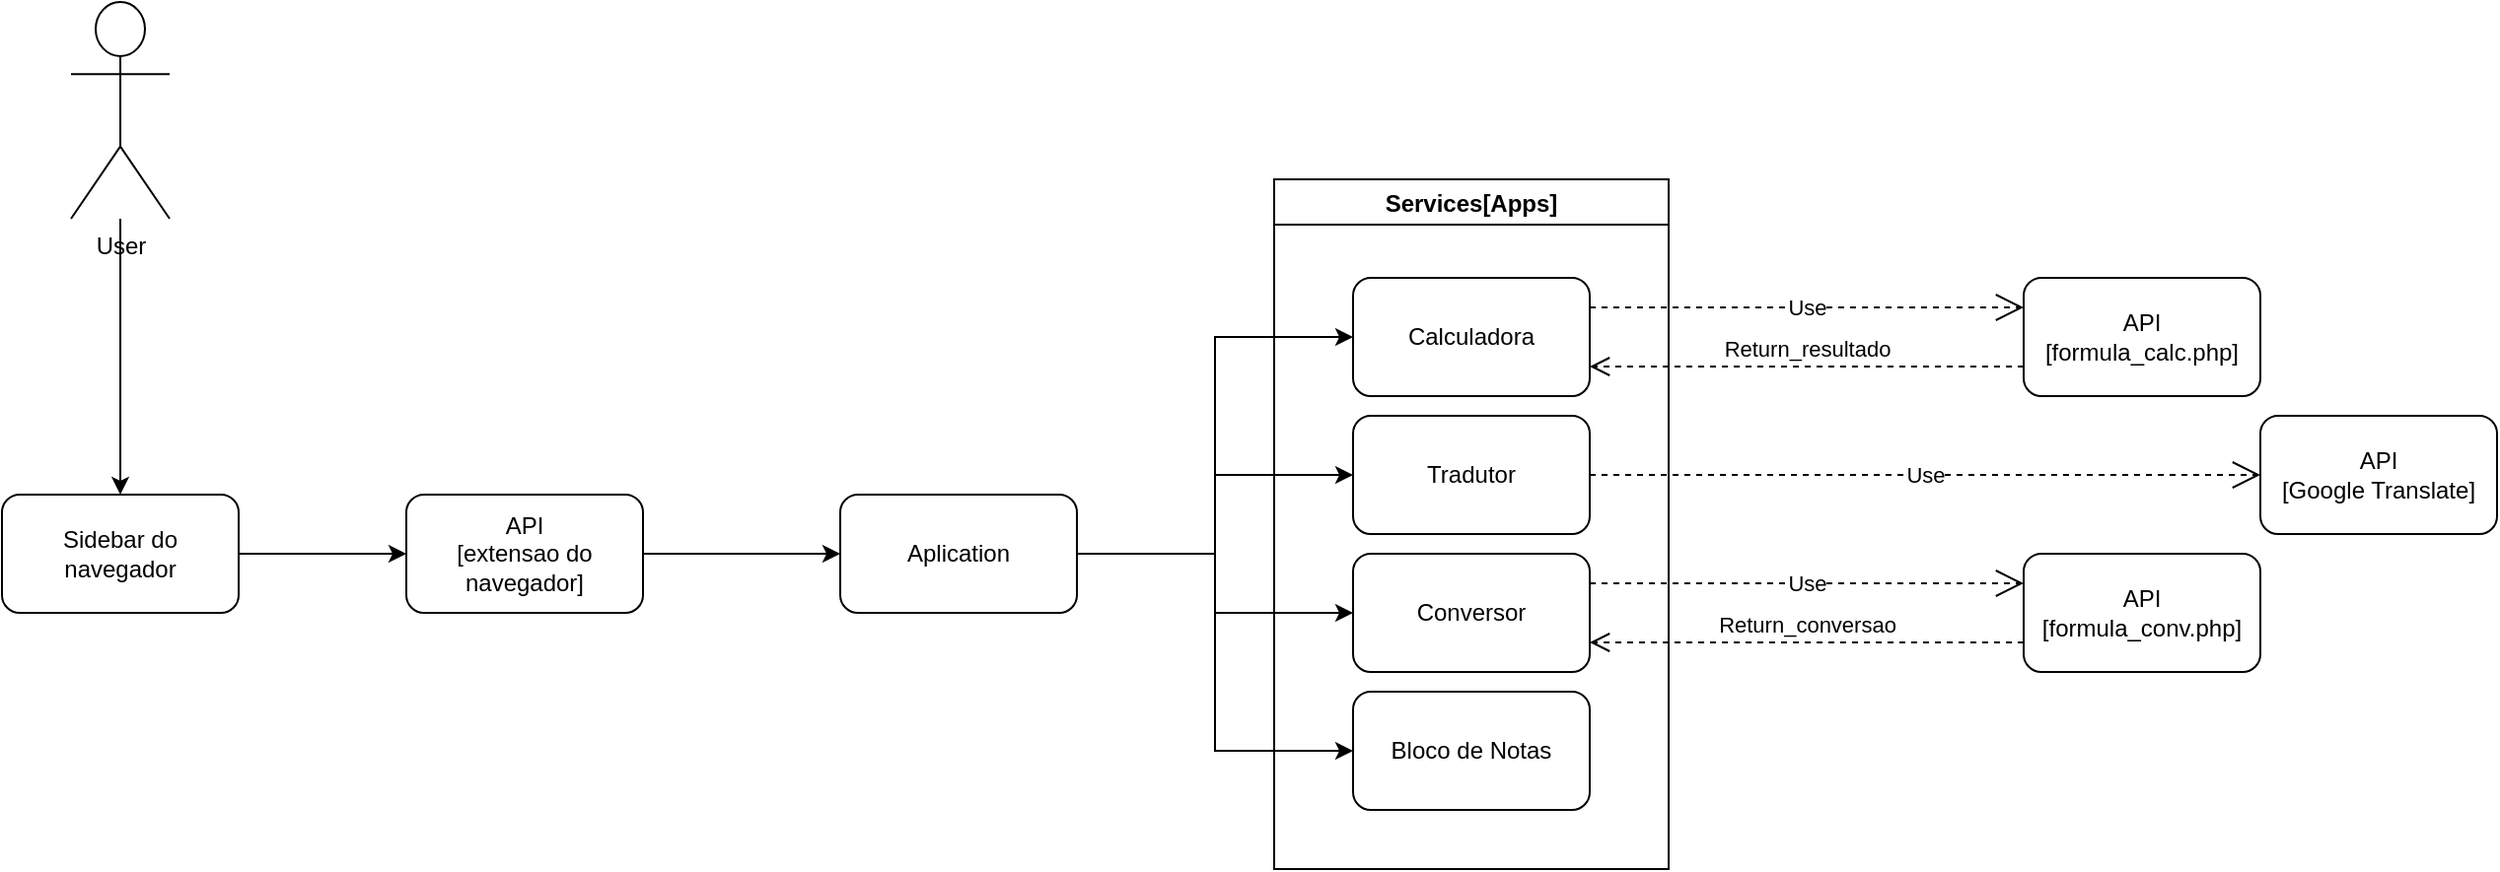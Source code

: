 <mxfile version="23.1.5" type="device">
  <diagram name="Página-1" id="j940F4hj2QMUl-P_P36t">
    <mxGraphModel dx="733" dy="446" grid="1" gridSize="10" guides="1" tooltips="1" connect="1" arrows="1" fold="1" page="1" pageScale="1" pageWidth="827" pageHeight="1169" math="0" shadow="0">
      <root>
        <mxCell id="0" />
        <mxCell id="1" parent="0" />
        <mxCell id="cSCZ9OqrcPkiXdd_0Jnn-12" value="" style="edgeStyle=orthogonalEdgeStyle;rounded=0;orthogonalLoop=1;jettySize=auto;html=1;" parent="1" source="cSCZ9OqrcPkiXdd_0Jnn-1" target="cSCZ9OqrcPkiXdd_0Jnn-11" edge="1">
          <mxGeometry relative="1" as="geometry" />
        </mxCell>
        <mxCell id="cSCZ9OqrcPkiXdd_0Jnn-1" value="API&lt;br&gt;[extensao do navegador]" style="rounded=1;whiteSpace=wrap;html=1;" parent="1" vertex="1">
          <mxGeometry x="330" y="360" width="120" height="60" as="geometry" />
        </mxCell>
        <mxCell id="cSCZ9OqrcPkiXdd_0Jnn-9" style="edgeStyle=orthogonalEdgeStyle;rounded=0;orthogonalLoop=1;jettySize=auto;html=1;entryX=0.5;entryY=0;entryDx=0;entryDy=0;" parent="1" source="cSCZ9OqrcPkiXdd_0Jnn-2" target="cSCZ9OqrcPkiXdd_0Jnn-7" edge="1">
          <mxGeometry relative="1" as="geometry" />
        </mxCell>
        <mxCell id="cSCZ9OqrcPkiXdd_0Jnn-2" value="User&lt;div&gt;&lt;br/&gt;&lt;/div&gt;" style="shape=umlActor;verticalLabelPosition=bottom;verticalAlign=top;html=1;outlineConnect=0;" parent="1" vertex="1">
          <mxGeometry x="160" y="110" width="50" height="110" as="geometry" />
        </mxCell>
        <mxCell id="cSCZ9OqrcPkiXdd_0Jnn-10" value="" style="edgeStyle=orthogonalEdgeStyle;rounded=0;orthogonalLoop=1;jettySize=auto;html=1;" parent="1" source="cSCZ9OqrcPkiXdd_0Jnn-7" target="cSCZ9OqrcPkiXdd_0Jnn-1" edge="1">
          <mxGeometry relative="1" as="geometry">
            <Array as="points">
              <mxPoint x="270" y="390" />
              <mxPoint x="270" y="390" />
            </Array>
          </mxGeometry>
        </mxCell>
        <mxCell id="cSCZ9OqrcPkiXdd_0Jnn-7" value="Sidebar do navegador" style="rounded=1;whiteSpace=wrap;html=1;" parent="1" vertex="1">
          <mxGeometry x="125" y="360" width="120" height="60" as="geometry" />
        </mxCell>
        <mxCell id="DkIEje5TWdKiEioPmd8U-2" style="edgeStyle=orthogonalEdgeStyle;rounded=0;orthogonalLoop=1;jettySize=auto;html=1;entryX=0;entryY=0.5;entryDx=0;entryDy=0;" edge="1" parent="1" source="cSCZ9OqrcPkiXdd_0Jnn-11" target="DkIEje5TWdKiEioPmd8U-1">
          <mxGeometry relative="1" as="geometry" />
        </mxCell>
        <mxCell id="DkIEje5TWdKiEioPmd8U-7" style="edgeStyle=orthogonalEdgeStyle;rounded=0;orthogonalLoop=1;jettySize=auto;html=1;entryX=0;entryY=0.5;entryDx=0;entryDy=0;" edge="1" parent="1" source="cSCZ9OqrcPkiXdd_0Jnn-11" target="DkIEje5TWdKiEioPmd8U-3">
          <mxGeometry relative="1" as="geometry" />
        </mxCell>
        <mxCell id="DkIEje5TWdKiEioPmd8U-8" style="edgeStyle=orthogonalEdgeStyle;rounded=0;orthogonalLoop=1;jettySize=auto;html=1;entryX=0;entryY=0.5;entryDx=0;entryDy=0;" edge="1" parent="1" source="cSCZ9OqrcPkiXdd_0Jnn-11" target="DkIEje5TWdKiEioPmd8U-4">
          <mxGeometry relative="1" as="geometry" />
        </mxCell>
        <mxCell id="DkIEje5TWdKiEioPmd8U-9" style="edgeStyle=orthogonalEdgeStyle;rounded=0;orthogonalLoop=1;jettySize=auto;html=1;entryX=0;entryY=0.5;entryDx=0;entryDy=0;" edge="1" parent="1" source="cSCZ9OqrcPkiXdd_0Jnn-11" target="DkIEje5TWdKiEioPmd8U-5">
          <mxGeometry relative="1" as="geometry" />
        </mxCell>
        <mxCell id="cSCZ9OqrcPkiXdd_0Jnn-11" value="Aplication" style="rounded=1;whiteSpace=wrap;html=1;" parent="1" vertex="1">
          <mxGeometry x="550" y="360" width="120" height="60" as="geometry" />
        </mxCell>
        <mxCell id="cSCZ9OqrcPkiXdd_0Jnn-27" value="Services[Apps]" style="swimlane;" parent="1" vertex="1">
          <mxGeometry x="770" y="200" width="200" height="350" as="geometry" />
        </mxCell>
        <mxCell id="DkIEje5TWdKiEioPmd8U-1" value="Calculadora" style="rounded=1;whiteSpace=wrap;html=1;" vertex="1" parent="cSCZ9OqrcPkiXdd_0Jnn-27">
          <mxGeometry x="40" y="50" width="120" height="60" as="geometry" />
        </mxCell>
        <mxCell id="DkIEje5TWdKiEioPmd8U-3" value="Tradutor" style="rounded=1;whiteSpace=wrap;html=1;" vertex="1" parent="cSCZ9OqrcPkiXdd_0Jnn-27">
          <mxGeometry x="40" y="120" width="120" height="60" as="geometry" />
        </mxCell>
        <mxCell id="DkIEje5TWdKiEioPmd8U-4" value="Conversor" style="rounded=1;whiteSpace=wrap;html=1;" vertex="1" parent="cSCZ9OqrcPkiXdd_0Jnn-27">
          <mxGeometry x="40" y="190" width="120" height="60" as="geometry" />
        </mxCell>
        <mxCell id="DkIEje5TWdKiEioPmd8U-5" value="Bloco de Notas" style="rounded=1;whiteSpace=wrap;html=1;" vertex="1" parent="cSCZ9OqrcPkiXdd_0Jnn-27">
          <mxGeometry x="40" y="260" width="120" height="60" as="geometry" />
        </mxCell>
        <mxCell id="DkIEje5TWdKiEioPmd8U-10" value="API&lt;br&gt;[formula_calc.php]" style="rounded=1;whiteSpace=wrap;html=1;" vertex="1" parent="1">
          <mxGeometry x="1150" y="250" width="120" height="60" as="geometry" />
        </mxCell>
        <mxCell id="DkIEje5TWdKiEioPmd8U-11" value="Use" style="endArrow=open;endSize=12;dashed=1;html=1;rounded=0;exitX=1;exitY=0.25;exitDx=0;exitDy=0;entryX=0;entryY=0.25;entryDx=0;entryDy=0;" edge="1" parent="1" source="DkIEje5TWdKiEioPmd8U-1" target="DkIEje5TWdKiEioPmd8U-10">
          <mxGeometry width="160" relative="1" as="geometry">
            <mxPoint x="1000" y="410" as="sourcePoint" />
            <mxPoint x="1170" y="360" as="targetPoint" />
          </mxGeometry>
        </mxCell>
        <mxCell id="DkIEje5TWdKiEioPmd8U-12" value="Return_resultado" style="html=1;verticalAlign=bottom;endArrow=open;dashed=1;endSize=8;curved=0;rounded=0;exitX=0;exitY=0.75;exitDx=0;exitDy=0;entryX=1;entryY=0.75;entryDx=0;entryDy=0;" edge="1" parent="1" source="DkIEje5TWdKiEioPmd8U-10" target="DkIEje5TWdKiEioPmd8U-1">
          <mxGeometry relative="1" as="geometry">
            <mxPoint x="1070" y="230" as="sourcePoint" />
            <mxPoint x="990" y="230" as="targetPoint" />
            <mxPoint as="offset" />
          </mxGeometry>
        </mxCell>
        <mxCell id="DkIEje5TWdKiEioPmd8U-14" value="API&lt;br&gt;[formula_conv.php]" style="rounded=1;whiteSpace=wrap;html=1;" vertex="1" parent="1">
          <mxGeometry x="1150" y="390" width="120" height="60" as="geometry" />
        </mxCell>
        <mxCell id="DkIEje5TWdKiEioPmd8U-15" value="Use" style="endArrow=open;endSize=12;dashed=1;html=1;rounded=0;exitX=1;exitY=0.25;exitDx=0;exitDy=0;entryX=0;entryY=0.25;entryDx=0;entryDy=0;" edge="1" parent="1" source="DkIEje5TWdKiEioPmd8U-4" target="DkIEje5TWdKiEioPmd8U-14">
          <mxGeometry width="160" relative="1" as="geometry">
            <mxPoint x="930" y="410" as="sourcePoint" />
            <mxPoint x="1150" y="410" as="targetPoint" />
          </mxGeometry>
        </mxCell>
        <mxCell id="DkIEje5TWdKiEioPmd8U-16" value="Return_conversao" style="html=1;verticalAlign=bottom;endArrow=open;dashed=1;endSize=8;curved=0;rounded=0;exitX=0;exitY=0.75;exitDx=0;exitDy=0;entryX=1;entryY=0.75;entryDx=0;entryDy=0;" edge="1" parent="1" source="DkIEje5TWdKiEioPmd8U-14" target="DkIEje5TWdKiEioPmd8U-4">
          <mxGeometry relative="1" as="geometry">
            <mxPoint x="1130" y="430" as="sourcePoint" />
            <mxPoint x="930" y="430" as="targetPoint" />
            <mxPoint as="offset" />
          </mxGeometry>
        </mxCell>
        <mxCell id="DkIEje5TWdKiEioPmd8U-17" value="API&lt;br&gt;[Google Translate]" style="rounded=1;whiteSpace=wrap;html=1;" vertex="1" parent="1">
          <mxGeometry x="1270" y="320" width="120" height="60" as="geometry" />
        </mxCell>
        <mxCell id="DkIEje5TWdKiEioPmd8U-18" value="Use" style="endArrow=open;endSize=12;dashed=1;html=1;rounded=0;exitX=1;exitY=0.5;exitDx=0;exitDy=0;entryX=0;entryY=0.5;entryDx=0;entryDy=0;" edge="1" parent="1" source="DkIEje5TWdKiEioPmd8U-3" target="DkIEje5TWdKiEioPmd8U-17">
          <mxGeometry width="160" relative="1" as="geometry">
            <mxPoint x="940" y="350" as="sourcePoint" />
            <mxPoint x="1160" y="350" as="targetPoint" />
          </mxGeometry>
        </mxCell>
      </root>
    </mxGraphModel>
  </diagram>
</mxfile>
